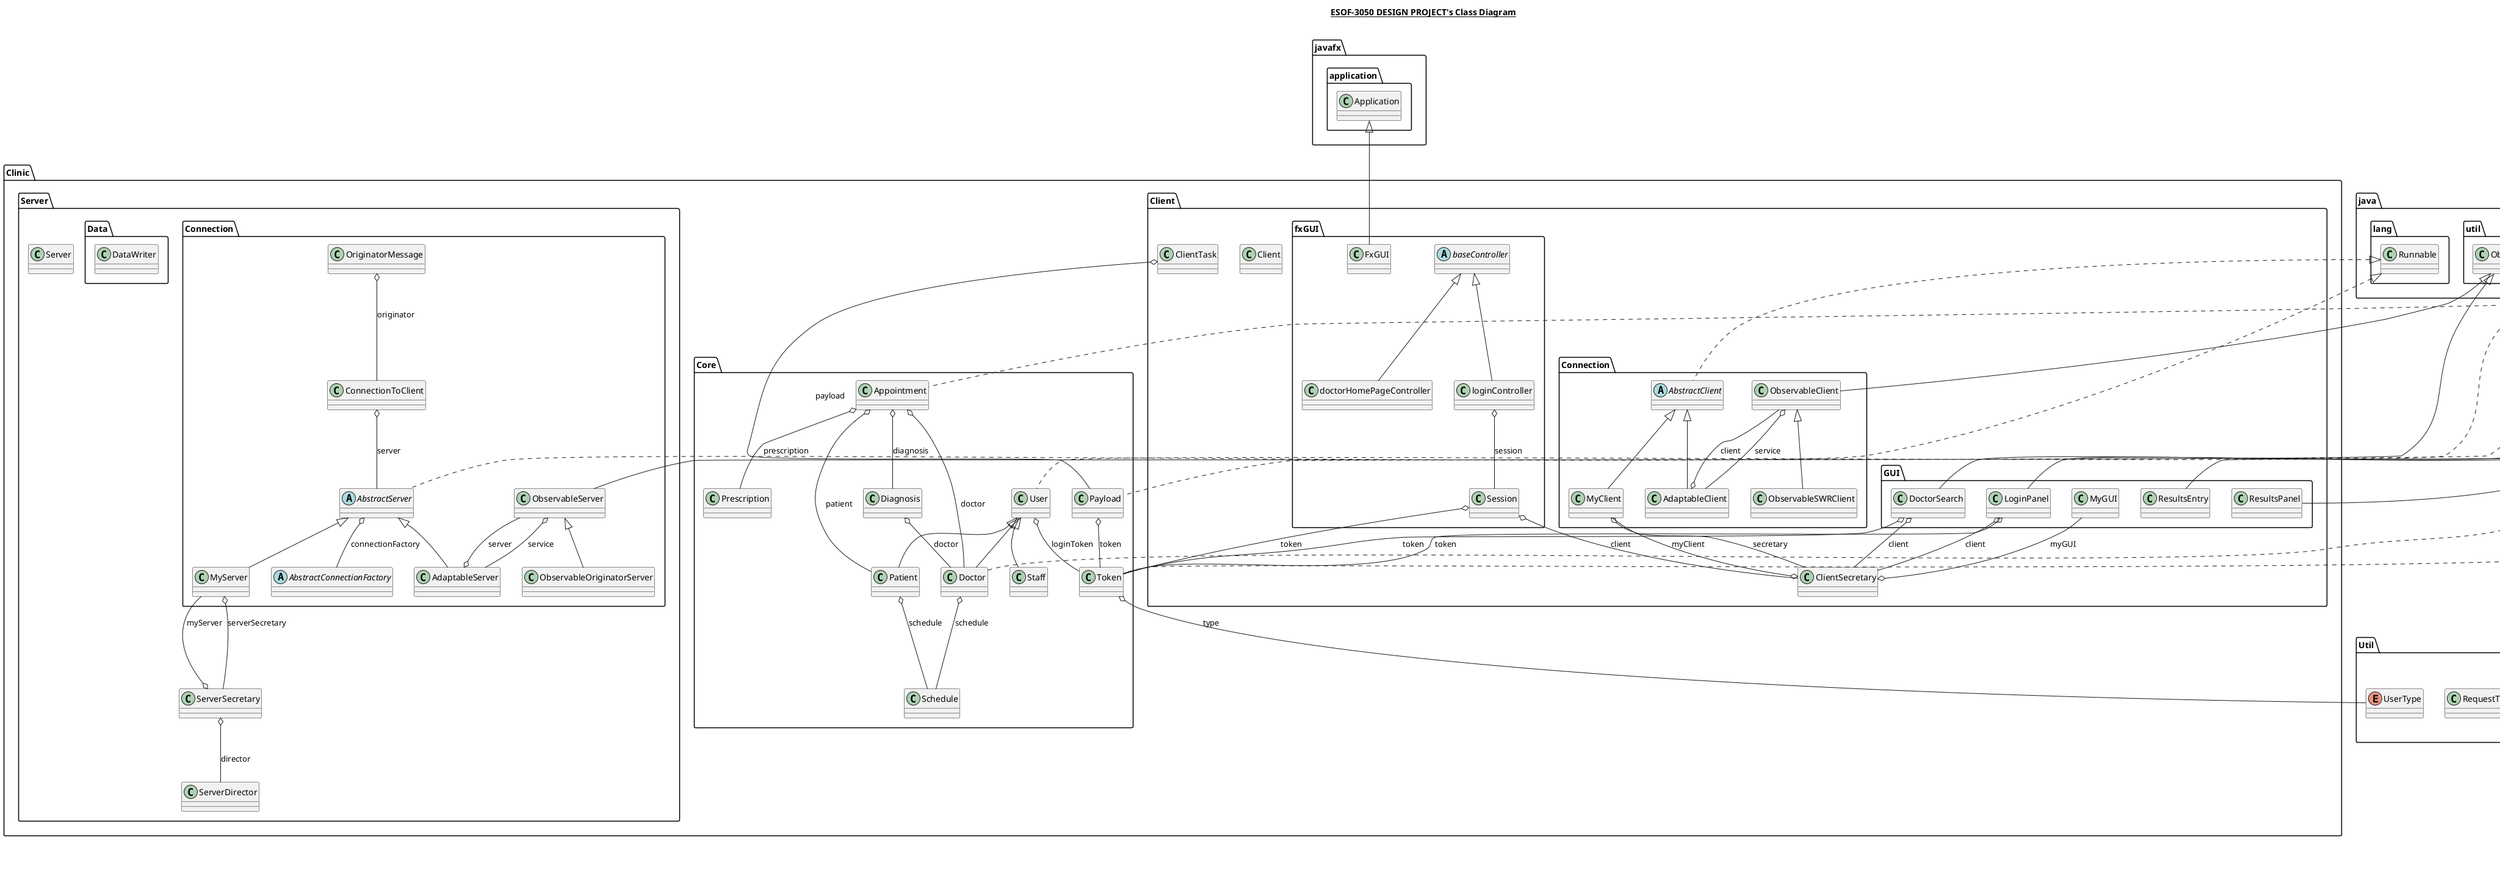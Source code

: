 @startuml

title __ESOF-3050 DESIGN PROJECT's Class Diagram__\n

  namespace Clinic.Client {
    class Clinic.Client.Client {
    }
  }
  

  namespace Clinic.Client {
    class Clinic.Client.ClientSecretary {
    }
  }
  

  namespace Clinic.Client {
    class Clinic.Client.ClientTask {
    }
  }
  

  namespace Clinic.Client {
    namespace Connection {
      abstract class Clinic.Client.Connection.AbstractClient {
      }
    }
  }
  

  namespace Clinic.Client {
    namespace Connection {
      class Clinic.Client.Connection.AdaptableClient {
      }
    }
  }
  

  namespace Clinic.Client {
    namespace Connection {
      class Clinic.Client.Connection.MyClient {
      }
    }
  }
  

  namespace Clinic.Client {
    namespace Connection {
      class Clinic.Client.Connection.ObservableClient {
      }
    }
  }
  

  namespace Clinic.Client {
    namespace Connection {
      class Clinic.Client.Connection.ObservableSWRClient {
      }
    }
  }
  

  namespace Clinic.Client {
    namespace GUI {
      class Clinic.Client.GUI.DoctorSearch {
      }
    }
  }
  

  namespace Clinic.Client {
    namespace GUI {
      class Clinic.Client.GUI.LoginPanel {
      }
    }
  }
  

  namespace Clinic.Client {
    namespace GUI {
      class Clinic.Client.GUI.MyGUI {
      }
    }
  }
  

  namespace Clinic.Client {
    namespace GUI {
      class Clinic.Client.GUI.ResultsEntry {
      }
    }
  }
  

  namespace Clinic.Client {
    namespace GUI {
      class Clinic.Client.GUI.ResultsPanel {
      }
    }
  }
  

  namespace Clinic.Client {
    namespace fxGUI {
      class Clinic.Client.fxGUI.FxGUI {
      }
    }
  }
  

  namespace Clinic.Client {
    namespace fxGUI {
      class Clinic.Client.fxGUI.Session {
      }
    }
  }
  

  namespace Clinic.Client {
    namespace fxGUI {
      abstract class Clinic.Client.fxGUI.baseController {
      }
    }
  }
  

  namespace Clinic.Client {
    namespace fxGUI {
      class Clinic.Client.fxGUI.loginController {
      }
    }
  }
  

  namespace Clinic.Client {
    namespace fxGUI {
      class Clinic.Client.fxGUI.doctorHomePageController {
      }
    }
  }
  

  namespace Clinic.Core {
    class Clinic.Core.Appointment {
    }
  }
  

  namespace Clinic.Core {
    class Clinic.Core.Diagnosis {
    }
  }
  

  namespace Clinic.Core {
    class Clinic.Core.Doctor {
    }
  }
  

  namespace Clinic.Core {
    class Clinic.Core.Patient {
    }
  }
  

  namespace Clinic.Core {
    class Clinic.Core.Payload {
    }
  }
  

  namespace Clinic.Core {
    class Clinic.Core.Prescription {
    }
  }
  

  namespace Clinic.Core {
    class Clinic.Core.Schedule {
    }
  }
  

  namespace Clinic.Core {
    class Clinic.Core.Staff {
    }
  }
  

  namespace Clinic.Core {
    class Clinic.Core.Token {
    }
  }
  

  namespace Clinic.Core {
    class Clinic.Core.User {
    }
  }
  

  namespace Clinic.Server {
    namespace Connection {
      abstract class Clinic.Server.Connection.AbstractConnectionFactory {
      }
    }
  }
  

  namespace Clinic.Server {
    namespace Connection {
      abstract class Clinic.Server.Connection.AbstractServer {
      }
    }
  }
  

  namespace Clinic.Server {
    namespace Connection {
      class Clinic.Server.Connection.AdaptableServer {
      }
    }
  }
  

  namespace Clinic.Server {
    namespace Connection {
      class Clinic.Server.Connection.ConnectionToClient {
      }
    }
  }
  

  namespace Clinic.Server {
    namespace Connection {
      class Clinic.Server.Connection.MyServer {
      }
    }
  }
  

  namespace Clinic.Server {
    namespace Connection {
      class Clinic.Server.Connection.ObservableOriginatorServer {
      }
    }
  }
  

  namespace Clinic.Server {
    namespace Connection {
      class Clinic.Server.Connection.ObservableServer {
      }
    }
  }
  

  namespace Clinic.Server {
    namespace Connection {
      class Clinic.Server.Connection.OriginatorMessage {
      }
    }
  }
  

  namespace Clinic.Server {
    namespace Data {
      class Clinic.Server.Data.DataWriter {
      }
    }
  }
  

  namespace Clinic.Server {
    class Clinic.Server.Server {
    }
  }
  

  namespace Clinic.Server {
    class Clinic.Server.ServerDirector {
    }
  }
  

  namespace Clinic.Server {
    class Clinic.Server.ServerSecretary {
    }
  }
  

  namespace Util {
    namespace Exceptions {
      class Util.Exceptions.IncorrectPayloadException {
      }
    }
  }
  

  namespace Util {
    namespace Exceptions {
      class Util.Exceptions.NotImplementedYetException {
      }
    }
  }
  

  namespace Util {
    class Util.RequestType {
    }
  }
  

  namespace Util {
    enum UserType {
    }
  }
  

  Clinic.Client.ClientSecretary o-- Clinic.Client.Connection.MyClient : myClient
  Clinic.Client.ClientSecretary o-- Clinic.Client.GUI.MyGUI : myGUI
  Clinic.Client.ClientTask o-- Clinic.Core.Payload : payload
  Clinic.Client.Connection.AbstractClient .up.|> java.lang.Runnable
  Clinic.Client.Connection.AdaptableClient -up-|> Clinic.Client.Connection.AbstractClient
  Clinic.Client.Connection.AdaptableClient o-- Clinic.Client.Connection.ObservableClient : client
  Clinic.Client.Connection.MyClient -up-|> Clinic.Client.Connection.AbstractClient
  Clinic.Client.Connection.MyClient o-- Clinic.Client.ClientSecretary : secretary
  Clinic.Client.Connection.ObservableClient -up-|> java.util.Observable
  Clinic.Client.Connection.ObservableClient o-- Clinic.Client.Connection.AdaptableClient : service
  Clinic.Client.Connection.ObservableSWRClient -up-|> Clinic.Client.Connection.ObservableClient
  Clinic.Client.GUI.DoctorSearch -up-|> javax.swing.JPanel
  Clinic.Client.GUI.DoctorSearch o-- Clinic.Client.ClientSecretary : client
  Clinic.Client.GUI.DoctorSearch o-- Clinic.Core.Token : token
  Clinic.Client.GUI.LoginPanel -up-|> javax.swing.JPanel
  Clinic.Client.GUI.LoginPanel o-- Clinic.Client.ClientSecretary : client
  Clinic.Client.GUI.LoginPanel o-- Clinic.Core.Token : token
  Clinic.Client.GUI.ResultsEntry -up-|> javax.swing.JPanel
  Clinic.Client.GUI.ResultsPanel -up-|> javax.swing.JPanel
  Clinic.Client.fxGUI.FxGUI -up-|> javafx.application.Application
  Clinic.Client.fxGUI.Session o-- Clinic.Client.ClientSecretary : client
  Clinic.Client.fxGUI.Session o-- Clinic.Core.Token : token
  Clinic.Client.fxGUI.loginController -up-|> Clinic.Client.fxGUI.baseController
  Clinic.Client.fxGUI.loginController o-- Clinic.Client.fxGUI.Session : session
  Clinic.Client.fxGUI.doctorHomePageController -up-|> Clinic.Client.fxGUI.baseController
  Clinic.Core.Appointment .up.|> java.io.Serializable
  Clinic.Core.Appointment o-- Clinic.Core.Diagnosis : diagnosis
  Clinic.Core.Appointment o-- Clinic.Core.Doctor : doctor
  Clinic.Core.Appointment o-- Clinic.Core.Patient : patient
  Clinic.Core.Appointment o-- Clinic.Core.Prescription : prescription
  Clinic.Core.Diagnosis o-- Clinic.Core.Doctor : doctor
  Clinic.Core.Doctor .up.|> java.io.Serializable
  Clinic.Core.Doctor -up-|> Clinic.Core.User
  Clinic.Core.Doctor o-- Clinic.Core.Schedule : schedule
  Clinic.Core.Patient -up-|> Clinic.Core.User
  Clinic.Core.Patient o-- Clinic.Core.Schedule : schedule
  Clinic.Core.Payload .up.|> java.io.Serializable
  Clinic.Core.Payload o-- Clinic.Core.Token : token
  Clinic.Core.Staff -up-|> Clinic.Core.User
  Clinic.Core.Token .up.|> java.io.Serializable
  Clinic.Core.Token o-- Util.UserType : type
  Clinic.Core.User .up.|> java.io.Serializable
  Clinic.Core.User o-- Clinic.Core.Token : loginToken
  Clinic.Server.Connection.AbstractServer .up.|> java.lang.Runnable
  Clinic.Server.Connection.AbstractServer o-- Clinic.Server.Connection.AbstractConnectionFactory : connectionFactory
  Clinic.Server.Connection.AdaptableServer -up-|> Clinic.Server.Connection.AbstractServer
  Clinic.Server.Connection.AdaptableServer o-- Clinic.Server.Connection.ObservableServer : server
  Clinic.Server.Connection.ConnectionToClient o-- Clinic.Server.Connection.AbstractServer : server
  Clinic.Server.Connection.MyServer -up-|> Clinic.Server.Connection.AbstractServer
  Clinic.Server.Connection.MyServer o-- Clinic.Server.ServerSecretary : serverSecretary
  Clinic.Server.Connection.ObservableOriginatorServer -up-|> Clinic.Server.Connection.ObservableServer
  Clinic.Server.Connection.ObservableServer -up-|> java.util.Observable
  Clinic.Server.Connection.ObservableServer o-- Clinic.Server.Connection.AdaptableServer : service
  Clinic.Server.Connection.OriginatorMessage o-- Clinic.Server.Connection.ConnectionToClient : originator
  Clinic.Server.ServerSecretary o-- Clinic.Server.ServerDirector : director
  Clinic.Server.ServerSecretary o-- Clinic.Server.Connection.MyServer : myServer


right footer


PlantUML diagram generated by SketchIt! (https://bitbucket.org/pmesmeur/sketch.it)
For more information about this tool, please contact philippe.mesmeur@gmail.com
endfooter

@enduml
